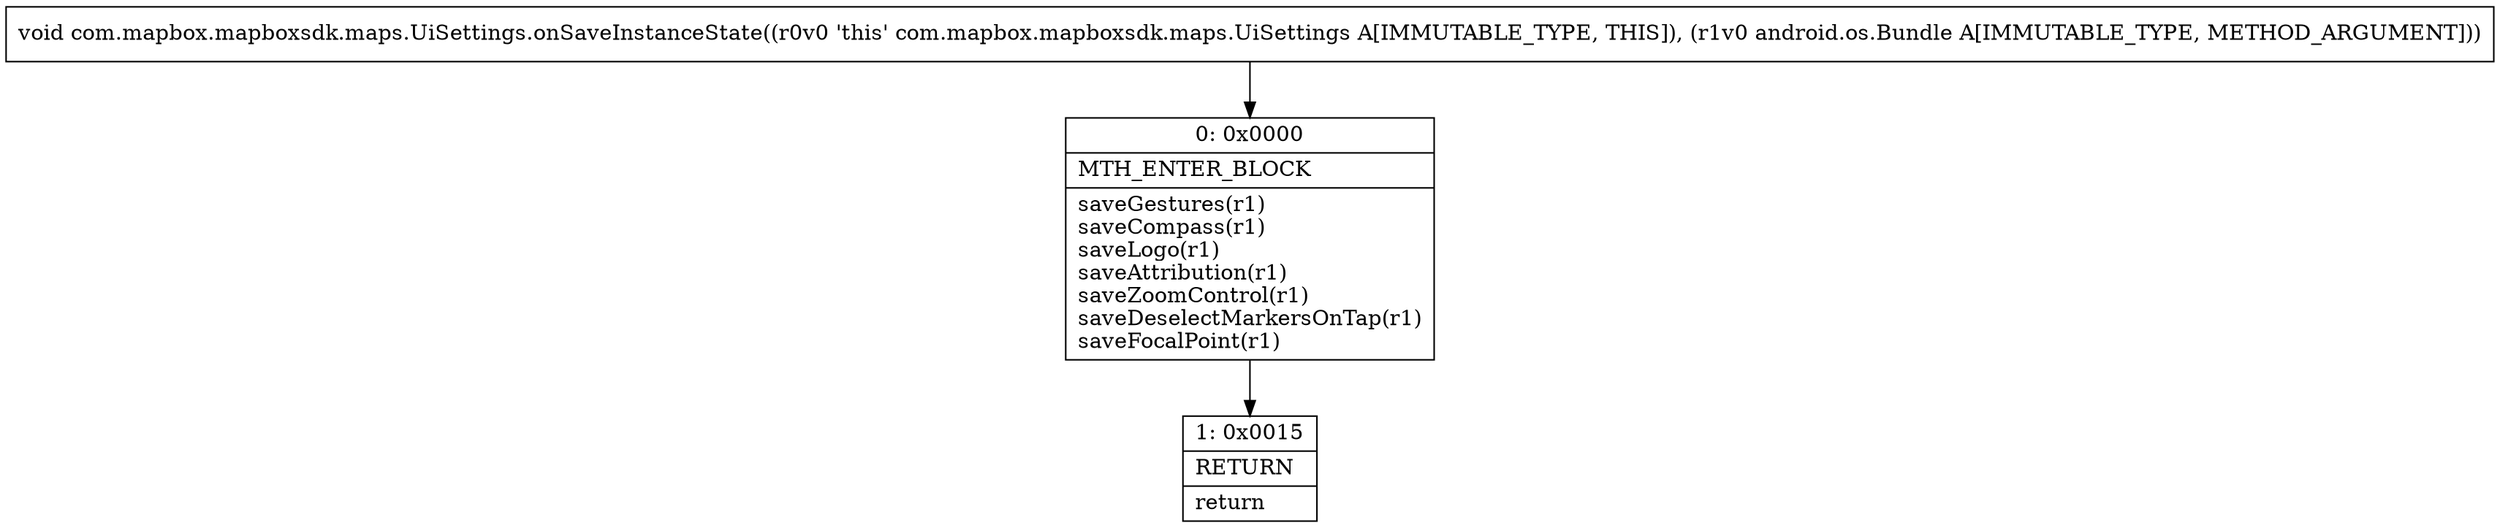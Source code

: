 digraph "CFG forcom.mapbox.mapboxsdk.maps.UiSettings.onSaveInstanceState(Landroid\/os\/Bundle;)V" {
Node_0 [shape=record,label="{0\:\ 0x0000|MTH_ENTER_BLOCK\l|saveGestures(r1)\lsaveCompass(r1)\lsaveLogo(r1)\lsaveAttribution(r1)\lsaveZoomControl(r1)\lsaveDeselectMarkersOnTap(r1)\lsaveFocalPoint(r1)\l}"];
Node_1 [shape=record,label="{1\:\ 0x0015|RETURN\l|return\l}"];
MethodNode[shape=record,label="{void com.mapbox.mapboxsdk.maps.UiSettings.onSaveInstanceState((r0v0 'this' com.mapbox.mapboxsdk.maps.UiSettings A[IMMUTABLE_TYPE, THIS]), (r1v0 android.os.Bundle A[IMMUTABLE_TYPE, METHOD_ARGUMENT])) }"];
MethodNode -> Node_0;
Node_0 -> Node_1;
}

